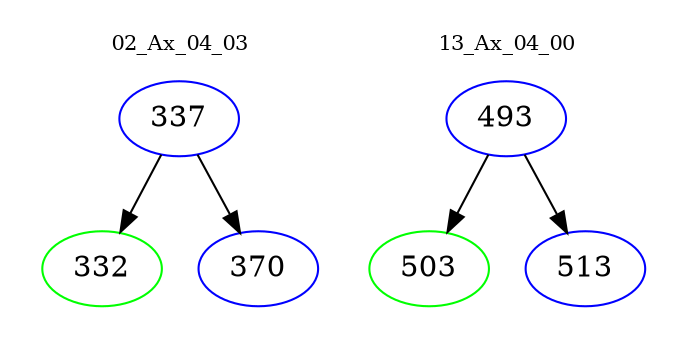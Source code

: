 digraph{
subgraph cluster_0 {
color = white
label = "02_Ax_04_03";
fontsize=10;
T0_337 [label="337", color="blue"]
T0_337 -> T0_332 [color="black"]
T0_332 [label="332", color="green"]
T0_337 -> T0_370 [color="black"]
T0_370 [label="370", color="blue"]
}
subgraph cluster_1 {
color = white
label = "13_Ax_04_00";
fontsize=10;
T1_493 [label="493", color="blue"]
T1_493 -> T1_503 [color="black"]
T1_503 [label="503", color="green"]
T1_493 -> T1_513 [color="black"]
T1_513 [label="513", color="blue"]
}
}
